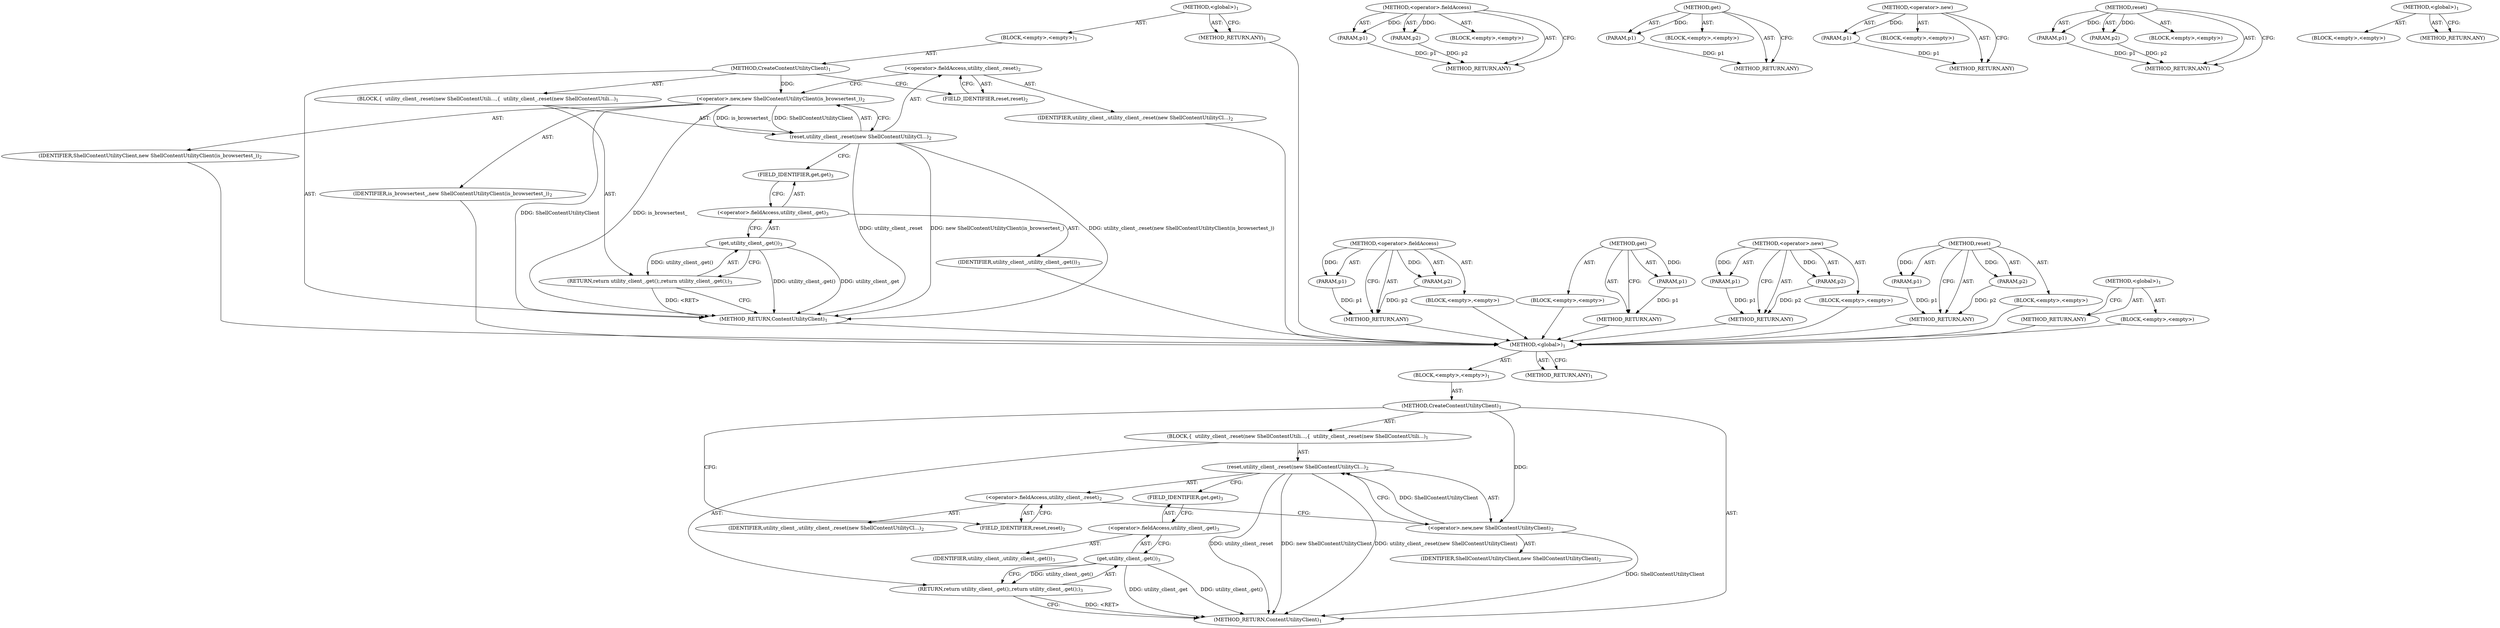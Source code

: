 digraph "&lt;global&gt;" {
vulnerable_6 [label=<(METHOD,&lt;global&gt;)<SUB>1</SUB>>];
vulnerable_7 [label=<(BLOCK,&lt;empty&gt;,&lt;empty&gt;)<SUB>1</SUB>>];
vulnerable_8 [label=<(METHOD,CreateContentUtilityClient)<SUB>1</SUB>>];
vulnerable_9 [label=<(BLOCK,{
  utility_client_.reset(new ShellContentUtili...,{
  utility_client_.reset(new ShellContentUtili...)<SUB>1</SUB>>];
vulnerable_10 [label=<(reset,utility_client_.reset(new ShellContentUtilityCl...)<SUB>2</SUB>>];
vulnerable_11 [label=<(&lt;operator&gt;.fieldAccess,utility_client_.reset)<SUB>2</SUB>>];
vulnerable_12 [label=<(IDENTIFIER,utility_client_,utility_client_.reset(new ShellContentUtilityCl...)<SUB>2</SUB>>];
vulnerable_13 [label=<(FIELD_IDENTIFIER,reset,reset)<SUB>2</SUB>>];
vulnerable_14 [label=<(&lt;operator&gt;.new,new ShellContentUtilityClient)<SUB>2</SUB>>];
vulnerable_15 [label=<(IDENTIFIER,ShellContentUtilityClient,new ShellContentUtilityClient)<SUB>2</SUB>>];
vulnerable_16 [label=<(RETURN,return utility_client_.get();,return utility_client_.get();)<SUB>3</SUB>>];
vulnerable_17 [label=<(get,utility_client_.get())<SUB>3</SUB>>];
vulnerable_18 [label=<(&lt;operator&gt;.fieldAccess,utility_client_.get)<SUB>3</SUB>>];
vulnerable_19 [label=<(IDENTIFIER,utility_client_,utility_client_.get())<SUB>3</SUB>>];
vulnerable_20 [label=<(FIELD_IDENTIFIER,get,get)<SUB>3</SUB>>];
vulnerable_21 [label=<(METHOD_RETURN,ContentUtilityClient)<SUB>1</SUB>>];
vulnerable_23 [label=<(METHOD_RETURN,ANY)<SUB>1</SUB>>];
vulnerable_45 [label=<(METHOD,&lt;operator&gt;.fieldAccess)>];
vulnerable_46 [label=<(PARAM,p1)>];
vulnerable_47 [label=<(PARAM,p2)>];
vulnerable_48 [label=<(BLOCK,&lt;empty&gt;,&lt;empty&gt;)>];
vulnerable_49 [label=<(METHOD_RETURN,ANY)>];
vulnerable_54 [label=<(METHOD,get)>];
vulnerable_55 [label=<(PARAM,p1)>];
vulnerable_56 [label=<(BLOCK,&lt;empty&gt;,&lt;empty&gt;)>];
vulnerable_57 [label=<(METHOD_RETURN,ANY)>];
vulnerable_50 [label=<(METHOD,&lt;operator&gt;.new)>];
vulnerable_51 [label=<(PARAM,p1)>];
vulnerable_52 [label=<(BLOCK,&lt;empty&gt;,&lt;empty&gt;)>];
vulnerable_53 [label=<(METHOD_RETURN,ANY)>];
vulnerable_40 [label=<(METHOD,reset)>];
vulnerable_41 [label=<(PARAM,p1)>];
vulnerable_42 [label=<(PARAM,p2)>];
vulnerable_43 [label=<(BLOCK,&lt;empty&gt;,&lt;empty&gt;)>];
vulnerable_44 [label=<(METHOD_RETURN,ANY)>];
vulnerable_34 [label=<(METHOD,&lt;global&gt;)<SUB>1</SUB>>];
vulnerable_35 [label=<(BLOCK,&lt;empty&gt;,&lt;empty&gt;)>];
vulnerable_36 [label=<(METHOD_RETURN,ANY)>];
fixed_6 [label=<(METHOD,&lt;global&gt;)<SUB>1</SUB>>];
fixed_7 [label=<(BLOCK,&lt;empty&gt;,&lt;empty&gt;)<SUB>1</SUB>>];
fixed_8 [label=<(METHOD,CreateContentUtilityClient)<SUB>1</SUB>>];
fixed_9 [label=<(BLOCK,{
  utility_client_.reset(new ShellContentUtili...,{
  utility_client_.reset(new ShellContentUtili...)<SUB>1</SUB>>];
fixed_10 [label=<(reset,utility_client_.reset(new ShellContentUtilityCl...)<SUB>2</SUB>>];
fixed_11 [label=<(&lt;operator&gt;.fieldAccess,utility_client_.reset)<SUB>2</SUB>>];
fixed_12 [label=<(IDENTIFIER,utility_client_,utility_client_.reset(new ShellContentUtilityCl...)<SUB>2</SUB>>];
fixed_13 [label=<(FIELD_IDENTIFIER,reset,reset)<SUB>2</SUB>>];
fixed_14 [label=<(&lt;operator&gt;.new,new ShellContentUtilityClient(is_browsertest_))<SUB>2</SUB>>];
fixed_15 [label=<(IDENTIFIER,ShellContentUtilityClient,new ShellContentUtilityClient(is_browsertest_))<SUB>2</SUB>>];
fixed_16 [label=<(IDENTIFIER,is_browsertest_,new ShellContentUtilityClient(is_browsertest_))<SUB>2</SUB>>];
fixed_17 [label=<(RETURN,return utility_client_.get();,return utility_client_.get();)<SUB>3</SUB>>];
fixed_18 [label=<(get,utility_client_.get())<SUB>3</SUB>>];
fixed_19 [label=<(&lt;operator&gt;.fieldAccess,utility_client_.get)<SUB>3</SUB>>];
fixed_20 [label=<(IDENTIFIER,utility_client_,utility_client_.get())<SUB>3</SUB>>];
fixed_21 [label=<(FIELD_IDENTIFIER,get,get)<SUB>3</SUB>>];
fixed_22 [label=<(METHOD_RETURN,ContentUtilityClient)<SUB>1</SUB>>];
fixed_24 [label=<(METHOD_RETURN,ANY)<SUB>1</SUB>>];
fixed_46 [label=<(METHOD,&lt;operator&gt;.fieldAccess)>];
fixed_47 [label=<(PARAM,p1)>];
fixed_48 [label=<(PARAM,p2)>];
fixed_49 [label=<(BLOCK,&lt;empty&gt;,&lt;empty&gt;)>];
fixed_50 [label=<(METHOD_RETURN,ANY)>];
fixed_56 [label=<(METHOD,get)>];
fixed_57 [label=<(PARAM,p1)>];
fixed_58 [label=<(BLOCK,&lt;empty&gt;,&lt;empty&gt;)>];
fixed_59 [label=<(METHOD_RETURN,ANY)>];
fixed_51 [label=<(METHOD,&lt;operator&gt;.new)>];
fixed_52 [label=<(PARAM,p1)>];
fixed_53 [label=<(PARAM,p2)>];
fixed_54 [label=<(BLOCK,&lt;empty&gt;,&lt;empty&gt;)>];
fixed_55 [label=<(METHOD_RETURN,ANY)>];
fixed_41 [label=<(METHOD,reset)>];
fixed_42 [label=<(PARAM,p1)>];
fixed_43 [label=<(PARAM,p2)>];
fixed_44 [label=<(BLOCK,&lt;empty&gt;,&lt;empty&gt;)>];
fixed_45 [label=<(METHOD_RETURN,ANY)>];
fixed_35 [label=<(METHOD,&lt;global&gt;)<SUB>1</SUB>>];
fixed_36 [label=<(BLOCK,&lt;empty&gt;,&lt;empty&gt;)>];
fixed_37 [label=<(METHOD_RETURN,ANY)>];
vulnerable_6 -> vulnerable_7  [key=0, label="AST: "];
vulnerable_6 -> vulnerable_23  [key=0, label="AST: "];
vulnerable_6 -> vulnerable_23  [key=1, label="CFG: "];
vulnerable_7 -> vulnerable_8  [key=0, label="AST: "];
vulnerable_8 -> vulnerable_9  [key=0, label="AST: "];
vulnerable_8 -> vulnerable_21  [key=0, label="AST: "];
vulnerable_8 -> vulnerable_13  [key=0, label="CFG: "];
vulnerable_8 -> vulnerable_14  [key=0, label="DDG: "];
vulnerable_9 -> vulnerable_10  [key=0, label="AST: "];
vulnerable_9 -> vulnerable_16  [key=0, label="AST: "];
vulnerable_10 -> vulnerable_11  [key=0, label="AST: "];
vulnerable_10 -> vulnerable_14  [key=0, label="AST: "];
vulnerable_10 -> vulnerable_20  [key=0, label="CFG: "];
vulnerable_10 -> vulnerable_21  [key=0, label="DDG: utility_client_.reset"];
vulnerable_10 -> vulnerable_21  [key=1, label="DDG: new ShellContentUtilityClient"];
vulnerable_10 -> vulnerable_21  [key=2, label="DDG: utility_client_.reset(new ShellContentUtilityClient)"];
vulnerable_11 -> vulnerable_12  [key=0, label="AST: "];
vulnerable_11 -> vulnerable_13  [key=0, label="AST: "];
vulnerable_11 -> vulnerable_14  [key=0, label="CFG: "];
vulnerable_13 -> vulnerable_11  [key=0, label="CFG: "];
vulnerable_14 -> vulnerable_15  [key=0, label="AST: "];
vulnerable_14 -> vulnerable_10  [key=0, label="CFG: "];
vulnerable_14 -> vulnerable_10  [key=1, label="DDG: ShellContentUtilityClient"];
vulnerable_14 -> vulnerable_21  [key=0, label="DDG: ShellContentUtilityClient"];
vulnerable_16 -> vulnerable_17  [key=0, label="AST: "];
vulnerable_16 -> vulnerable_21  [key=0, label="CFG: "];
vulnerable_16 -> vulnerable_21  [key=1, label="DDG: &lt;RET&gt;"];
vulnerable_17 -> vulnerable_18  [key=0, label="AST: "];
vulnerable_17 -> vulnerable_16  [key=0, label="CFG: "];
vulnerable_17 -> vulnerable_16  [key=1, label="DDG: utility_client_.get()"];
vulnerable_17 -> vulnerable_21  [key=0, label="DDG: utility_client_.get"];
vulnerable_17 -> vulnerable_21  [key=1, label="DDG: utility_client_.get()"];
vulnerable_18 -> vulnerable_19  [key=0, label="AST: "];
vulnerable_18 -> vulnerable_20  [key=0, label="AST: "];
vulnerable_18 -> vulnerable_17  [key=0, label="CFG: "];
vulnerable_20 -> vulnerable_18  [key=0, label="CFG: "];
vulnerable_45 -> vulnerable_46  [key=0, label="AST: "];
vulnerable_45 -> vulnerable_46  [key=1, label="DDG: "];
vulnerable_45 -> vulnerable_48  [key=0, label="AST: "];
vulnerable_45 -> vulnerable_47  [key=0, label="AST: "];
vulnerable_45 -> vulnerable_47  [key=1, label="DDG: "];
vulnerable_45 -> vulnerable_49  [key=0, label="AST: "];
vulnerable_45 -> vulnerable_49  [key=1, label="CFG: "];
vulnerable_46 -> vulnerable_49  [key=0, label="DDG: p1"];
vulnerable_47 -> vulnerable_49  [key=0, label="DDG: p2"];
vulnerable_54 -> vulnerable_55  [key=0, label="AST: "];
vulnerable_54 -> vulnerable_55  [key=1, label="DDG: "];
vulnerable_54 -> vulnerable_56  [key=0, label="AST: "];
vulnerable_54 -> vulnerable_57  [key=0, label="AST: "];
vulnerable_54 -> vulnerable_57  [key=1, label="CFG: "];
vulnerable_55 -> vulnerable_57  [key=0, label="DDG: p1"];
vulnerable_50 -> vulnerable_51  [key=0, label="AST: "];
vulnerable_50 -> vulnerable_51  [key=1, label="DDG: "];
vulnerable_50 -> vulnerable_52  [key=0, label="AST: "];
vulnerable_50 -> vulnerable_53  [key=0, label="AST: "];
vulnerable_50 -> vulnerable_53  [key=1, label="CFG: "];
vulnerable_51 -> vulnerable_53  [key=0, label="DDG: p1"];
vulnerable_40 -> vulnerable_41  [key=0, label="AST: "];
vulnerable_40 -> vulnerable_41  [key=1, label="DDG: "];
vulnerable_40 -> vulnerable_43  [key=0, label="AST: "];
vulnerable_40 -> vulnerable_42  [key=0, label="AST: "];
vulnerable_40 -> vulnerable_42  [key=1, label="DDG: "];
vulnerable_40 -> vulnerable_44  [key=0, label="AST: "];
vulnerable_40 -> vulnerable_44  [key=1, label="CFG: "];
vulnerable_41 -> vulnerable_44  [key=0, label="DDG: p1"];
vulnerable_42 -> vulnerable_44  [key=0, label="DDG: p2"];
vulnerable_34 -> vulnerable_35  [key=0, label="AST: "];
vulnerable_34 -> vulnerable_36  [key=0, label="AST: "];
vulnerable_34 -> vulnerable_36  [key=1, label="CFG: "];
fixed_6 -> fixed_7  [key=0, label="AST: "];
fixed_6 -> fixed_24  [key=0, label="AST: "];
fixed_6 -> fixed_24  [key=1, label="CFG: "];
fixed_7 -> fixed_8  [key=0, label="AST: "];
fixed_8 -> fixed_9  [key=0, label="AST: "];
fixed_8 -> fixed_22  [key=0, label="AST: "];
fixed_8 -> fixed_13  [key=0, label="CFG: "];
fixed_8 -> fixed_14  [key=0, label="DDG: "];
fixed_9 -> fixed_10  [key=0, label="AST: "];
fixed_9 -> fixed_17  [key=0, label="AST: "];
fixed_10 -> fixed_11  [key=0, label="AST: "];
fixed_10 -> fixed_14  [key=0, label="AST: "];
fixed_10 -> fixed_21  [key=0, label="CFG: "];
fixed_10 -> fixed_22  [key=0, label="DDG: utility_client_.reset"];
fixed_10 -> fixed_22  [key=1, label="DDG: new ShellContentUtilityClient(is_browsertest_)"];
fixed_10 -> fixed_22  [key=2, label="DDG: utility_client_.reset(new ShellContentUtilityClient(is_browsertest_))"];
fixed_11 -> fixed_12  [key=0, label="AST: "];
fixed_11 -> fixed_13  [key=0, label="AST: "];
fixed_11 -> fixed_14  [key=0, label="CFG: "];
fixed_12 -> vulnerable_6  [key=0];
fixed_13 -> fixed_11  [key=0, label="CFG: "];
fixed_14 -> fixed_15  [key=0, label="AST: "];
fixed_14 -> fixed_16  [key=0, label="AST: "];
fixed_14 -> fixed_10  [key=0, label="CFG: "];
fixed_14 -> fixed_10  [key=1, label="DDG: ShellContentUtilityClient"];
fixed_14 -> fixed_10  [key=2, label="DDG: is_browsertest_"];
fixed_14 -> fixed_22  [key=0, label="DDG: ShellContentUtilityClient"];
fixed_14 -> fixed_22  [key=1, label="DDG: is_browsertest_"];
fixed_15 -> vulnerable_6  [key=0];
fixed_16 -> vulnerable_6  [key=0];
fixed_17 -> fixed_18  [key=0, label="AST: "];
fixed_17 -> fixed_22  [key=0, label="CFG: "];
fixed_17 -> fixed_22  [key=1, label="DDG: &lt;RET&gt;"];
fixed_18 -> fixed_19  [key=0, label="AST: "];
fixed_18 -> fixed_17  [key=0, label="CFG: "];
fixed_18 -> fixed_17  [key=1, label="DDG: utility_client_.get()"];
fixed_18 -> fixed_22  [key=0, label="DDG: utility_client_.get"];
fixed_18 -> fixed_22  [key=1, label="DDG: utility_client_.get()"];
fixed_19 -> fixed_20  [key=0, label="AST: "];
fixed_19 -> fixed_21  [key=0, label="AST: "];
fixed_19 -> fixed_18  [key=0, label="CFG: "];
fixed_20 -> vulnerable_6  [key=0];
fixed_21 -> fixed_19  [key=0, label="CFG: "];
fixed_22 -> vulnerable_6  [key=0];
fixed_24 -> vulnerable_6  [key=0];
fixed_46 -> fixed_47  [key=0, label="AST: "];
fixed_46 -> fixed_47  [key=1, label="DDG: "];
fixed_46 -> fixed_49  [key=0, label="AST: "];
fixed_46 -> fixed_48  [key=0, label="AST: "];
fixed_46 -> fixed_48  [key=1, label="DDG: "];
fixed_46 -> fixed_50  [key=0, label="AST: "];
fixed_46 -> fixed_50  [key=1, label="CFG: "];
fixed_47 -> fixed_50  [key=0, label="DDG: p1"];
fixed_48 -> fixed_50  [key=0, label="DDG: p2"];
fixed_49 -> vulnerable_6  [key=0];
fixed_50 -> vulnerable_6  [key=0];
fixed_56 -> fixed_57  [key=0, label="AST: "];
fixed_56 -> fixed_57  [key=1, label="DDG: "];
fixed_56 -> fixed_58  [key=0, label="AST: "];
fixed_56 -> fixed_59  [key=0, label="AST: "];
fixed_56 -> fixed_59  [key=1, label="CFG: "];
fixed_57 -> fixed_59  [key=0, label="DDG: p1"];
fixed_58 -> vulnerable_6  [key=0];
fixed_59 -> vulnerable_6  [key=0];
fixed_51 -> fixed_52  [key=0, label="AST: "];
fixed_51 -> fixed_52  [key=1, label="DDG: "];
fixed_51 -> fixed_54  [key=0, label="AST: "];
fixed_51 -> fixed_53  [key=0, label="AST: "];
fixed_51 -> fixed_53  [key=1, label="DDG: "];
fixed_51 -> fixed_55  [key=0, label="AST: "];
fixed_51 -> fixed_55  [key=1, label="CFG: "];
fixed_52 -> fixed_55  [key=0, label="DDG: p1"];
fixed_53 -> fixed_55  [key=0, label="DDG: p2"];
fixed_54 -> vulnerable_6  [key=0];
fixed_55 -> vulnerable_6  [key=0];
fixed_41 -> fixed_42  [key=0, label="AST: "];
fixed_41 -> fixed_42  [key=1, label="DDG: "];
fixed_41 -> fixed_44  [key=0, label="AST: "];
fixed_41 -> fixed_43  [key=0, label="AST: "];
fixed_41 -> fixed_43  [key=1, label="DDG: "];
fixed_41 -> fixed_45  [key=0, label="AST: "];
fixed_41 -> fixed_45  [key=1, label="CFG: "];
fixed_42 -> fixed_45  [key=0, label="DDG: p1"];
fixed_43 -> fixed_45  [key=0, label="DDG: p2"];
fixed_44 -> vulnerable_6  [key=0];
fixed_45 -> vulnerable_6  [key=0];
fixed_35 -> fixed_36  [key=0, label="AST: "];
fixed_35 -> fixed_37  [key=0, label="AST: "];
fixed_35 -> fixed_37  [key=1, label="CFG: "];
fixed_36 -> vulnerable_6  [key=0];
fixed_37 -> vulnerable_6  [key=0];
}
